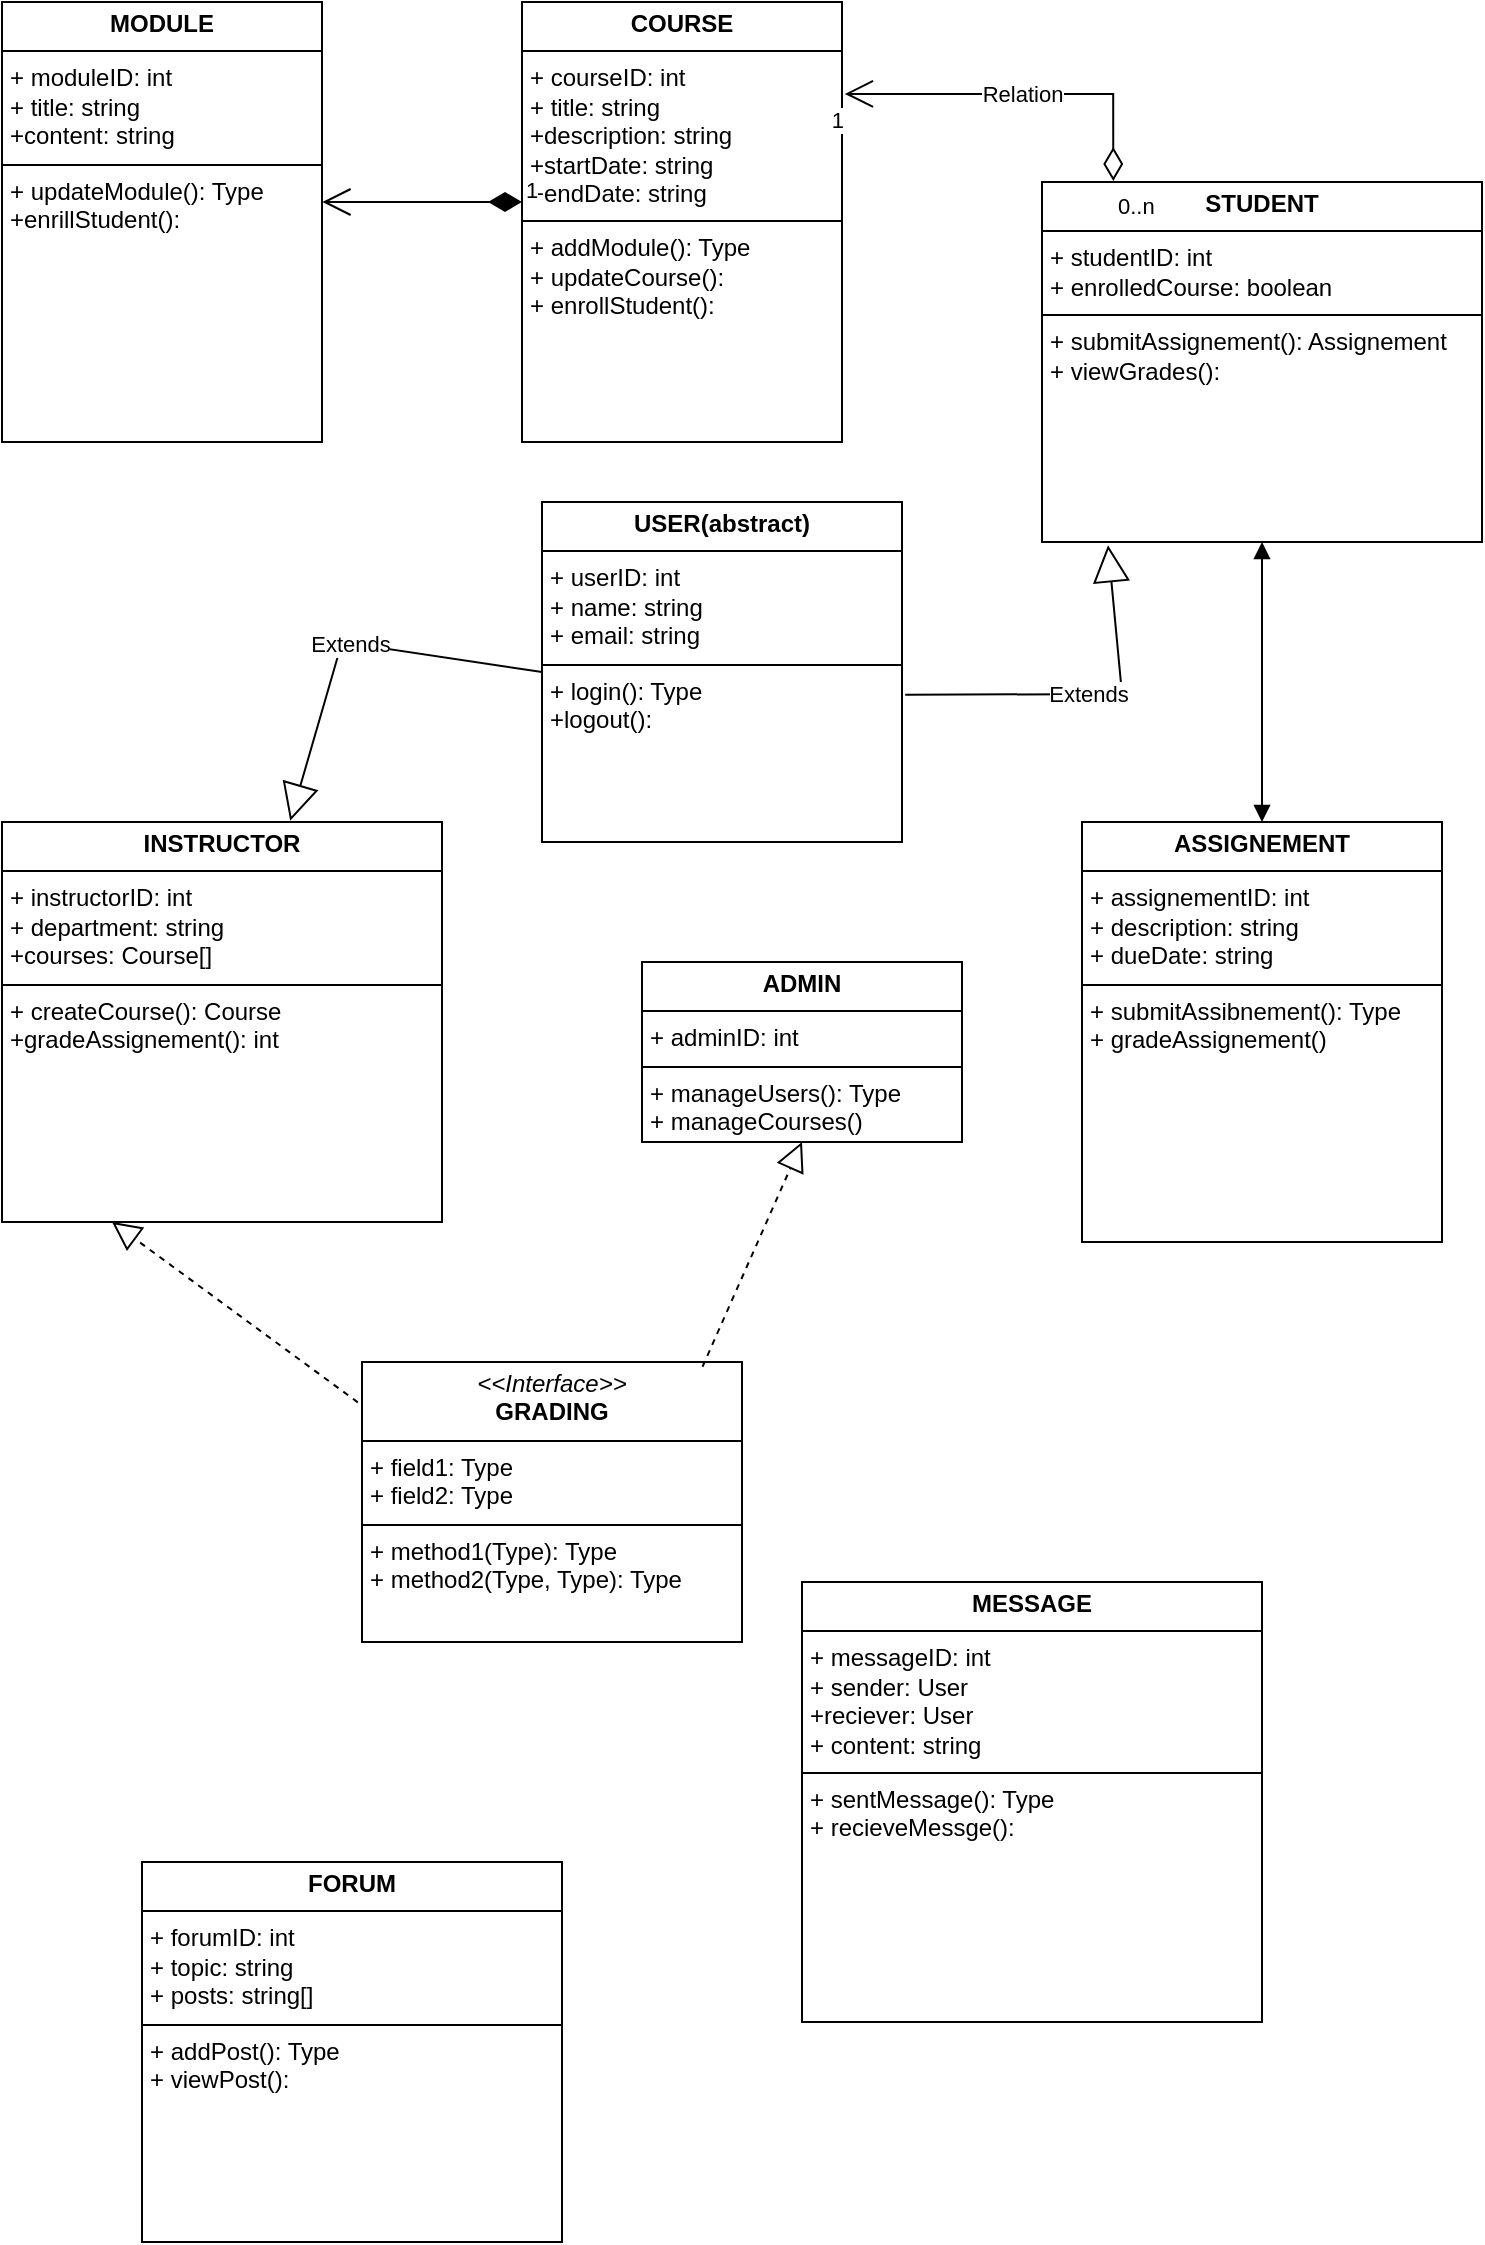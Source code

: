 <mxfile version="24.8.2">
  <diagram name="Page-1" id="0bxcKDl0Z_PA-5wksPVM">
    <mxGraphModel grid="1" page="1" gridSize="10" guides="1" tooltips="1" connect="1" arrows="1" fold="1" pageScale="1" pageWidth="850" pageHeight="1100" math="0" shadow="0">
      <root>
        <mxCell id="0" />
        <mxCell id="1" parent="0" />
        <mxCell id="NaWlXnLBK97JH9su6GMA-1" value="&lt;p style=&quot;margin:0px;margin-top:4px;text-align:center;&quot;&gt;&lt;b&gt;COURSE&lt;/b&gt;&lt;/p&gt;&lt;hr size=&quot;1&quot; style=&quot;border-style:solid;&quot;&gt;&lt;p style=&quot;margin:0px;margin-left:4px;&quot;&gt;+ courseID: int&lt;/p&gt;&lt;p style=&quot;margin:0px;margin-left:4px;&quot;&gt;+ title: string&lt;/p&gt;&lt;p style=&quot;margin:0px;margin-left:4px;&quot;&gt;+description: string&lt;/p&gt;&lt;p style=&quot;margin:0px;margin-left:4px;&quot;&gt;+startDate: string&lt;/p&gt;&lt;p style=&quot;margin:0px;margin-left:4px;&quot;&gt;+endDate: string&amp;nbsp;&lt;/p&gt;&lt;hr size=&quot;1&quot; style=&quot;border-style:solid;&quot;&gt;&lt;p style=&quot;margin:0px;margin-left:4px;&quot;&gt;+ addModule(): Type&lt;/p&gt;&lt;p style=&quot;margin:0px;margin-left:4px;&quot;&gt;+ updateCourse():&lt;/p&gt;&lt;p style=&quot;margin:0px;margin-left:4px;&quot;&gt;+ enrollStudent():&amp;nbsp;&lt;/p&gt;" style="verticalAlign=top;align=left;overflow=fill;html=1;whiteSpace=wrap;" vertex="1" parent="1">
          <mxGeometry x="360" y="150" width="160" height="220" as="geometry" />
        </mxCell>
        <mxCell id="NaWlXnLBK97JH9su6GMA-4" value="&lt;p style=&quot;margin:0px;margin-top:4px;text-align:center;&quot;&gt;&lt;b&gt;MODULE&lt;/b&gt;&lt;/p&gt;&lt;hr size=&quot;1&quot; style=&quot;border-style:solid;&quot;&gt;&lt;p style=&quot;margin:0px;margin-left:4px;&quot;&gt;+ moduleID: int&lt;/p&gt;&lt;p style=&quot;margin:0px;margin-left:4px;&quot;&gt;+ title: string&lt;/p&gt;&lt;p style=&quot;margin:0px;margin-left:4px;&quot;&gt;+content: string&lt;/p&gt;&lt;hr size=&quot;1&quot; style=&quot;border-style:solid;&quot;&gt;&lt;p style=&quot;margin:0px;margin-left:4px;&quot;&gt;+ updateModule(): Type&lt;/p&gt;&lt;p style=&quot;margin:0px;margin-left:4px;&quot;&gt;+enrillStudent():&amp;nbsp;&lt;/p&gt;" style="verticalAlign=top;align=left;overflow=fill;html=1;whiteSpace=wrap;" vertex="1" parent="1">
          <mxGeometry x="100" y="150" width="160" height="220" as="geometry" />
        </mxCell>
        <mxCell id="NaWlXnLBK97JH9su6GMA-10" value="&lt;p style=&quot;margin:0px;margin-top:4px;text-align:center;&quot;&gt;&lt;b&gt;ASSIGNEMENT&lt;/b&gt;&lt;/p&gt;&lt;hr size=&quot;1&quot; style=&quot;border-style:solid;&quot;&gt;&lt;p style=&quot;margin:0px;margin-left:4px;&quot;&gt;+ assignementID: int&lt;/p&gt;&lt;p style=&quot;margin:0px;margin-left:4px;&quot;&gt;+ description: string&lt;/p&gt;&lt;p style=&quot;margin:0px;margin-left:4px;&quot;&gt;+ dueDate: string&lt;/p&gt;&lt;hr size=&quot;1&quot; style=&quot;border-style:solid;&quot;&gt;&lt;p style=&quot;margin:0px;margin-left:4px;&quot;&gt;+ submitAssibnement(): Type&lt;/p&gt;&lt;p style=&quot;margin:0px;margin-left:4px;&quot;&gt;+ gradeAssignement()&lt;/p&gt;" style="verticalAlign=top;align=left;overflow=fill;html=1;whiteSpace=wrap;" vertex="1" parent="1">
          <mxGeometry x="640" y="560" width="180" height="210" as="geometry" />
        </mxCell>
        <mxCell id="NaWlXnLBK97JH9su6GMA-11" value="&lt;p style=&quot;margin:0px;margin-top:4px;text-align:center;&quot;&gt;&lt;b&gt;USER(abstract)&lt;/b&gt;&lt;/p&gt;&lt;hr size=&quot;1&quot; style=&quot;border-style:solid;&quot;&gt;&lt;p style=&quot;margin:0px;margin-left:4px;&quot;&gt;+ userID: int&lt;/p&gt;&lt;p style=&quot;margin:0px;margin-left:4px;&quot;&gt;+ name: string&lt;/p&gt;&lt;p style=&quot;margin:0px;margin-left:4px;&quot;&gt;+ email: string&lt;/p&gt;&lt;hr size=&quot;1&quot; style=&quot;border-style:solid;&quot;&gt;&lt;p style=&quot;margin:0px;margin-left:4px;&quot;&gt;+ login(): Type&lt;/p&gt;&lt;p style=&quot;margin:0px;margin-left:4px;&quot;&gt;+logout():&lt;/p&gt;" style="verticalAlign=top;align=left;overflow=fill;html=1;whiteSpace=wrap;" vertex="1" parent="1">
          <mxGeometry x="370" y="400" width="180" height="170" as="geometry" />
        </mxCell>
        <mxCell id="NaWlXnLBK97JH9su6GMA-12" value="&lt;p style=&quot;margin:0px;margin-top:4px;text-align:center;&quot;&gt;&lt;b&gt;STUDENT&lt;/b&gt;&lt;/p&gt;&lt;hr size=&quot;1&quot; style=&quot;border-style:solid;&quot;&gt;&lt;p style=&quot;margin:0px;margin-left:4px;&quot;&gt;+ studentID: int&lt;/p&gt;&lt;p style=&quot;margin:0px;margin-left:4px;&quot;&gt;+ enrolledCourse: boolean&lt;/p&gt;&lt;hr size=&quot;1&quot; style=&quot;border-style:solid;&quot;&gt;&lt;p style=&quot;margin:0px;margin-left:4px;&quot;&gt;+ submitAssignement(): Assignement&lt;/p&gt;&lt;p style=&quot;margin:0px;margin-left:4px;&quot;&gt;+ viewGrades():&lt;/p&gt;" style="verticalAlign=top;align=left;overflow=fill;html=1;whiteSpace=wrap;" vertex="1" parent="1">
          <mxGeometry x="620" y="240" width="220" height="180" as="geometry" />
        </mxCell>
        <mxCell id="NaWlXnLBK97JH9su6GMA-13" value="&lt;p style=&quot;margin:0px;margin-top:4px;text-align:center;&quot;&gt;&lt;b&gt;INSTRUCTOR&lt;/b&gt;&lt;/p&gt;&lt;hr size=&quot;1&quot; style=&quot;border-style:solid;&quot;&gt;&lt;p style=&quot;margin:0px;margin-left:4px;&quot;&gt;+ instructorID: int&lt;/p&gt;&lt;p style=&quot;margin:0px;margin-left:4px;&quot;&gt;+ department: string&lt;/p&gt;&lt;p style=&quot;margin:0px;margin-left:4px;&quot;&gt;+courses: Course[]&lt;/p&gt;&lt;hr size=&quot;1&quot; style=&quot;border-style:solid;&quot;&gt;&lt;p style=&quot;margin:0px;margin-left:4px;&quot;&gt;+ createCourse(): Course&lt;/p&gt;&lt;p style=&quot;margin:0px;margin-left:4px;&quot;&gt;+gradeAssignement(): int&lt;/p&gt;" style="verticalAlign=top;align=left;overflow=fill;html=1;whiteSpace=wrap;" vertex="1" parent="1">
          <mxGeometry x="100" y="560" width="220" height="200" as="geometry" />
        </mxCell>
        <mxCell id="NaWlXnLBK97JH9su6GMA-14" value="&lt;p style=&quot;margin:0px;margin-top:4px;text-align:center;&quot;&gt;&lt;b&gt;ADMIN&lt;/b&gt;&lt;/p&gt;&lt;hr size=&quot;1&quot; style=&quot;border-style:solid;&quot;&gt;&lt;p style=&quot;margin:0px;margin-left:4px;&quot;&gt;+ adminID: int&lt;/p&gt;&lt;hr size=&quot;1&quot; style=&quot;border-style:solid;&quot;&gt;&lt;p style=&quot;margin:0px;margin-left:4px;&quot;&gt;+ manageUsers(): Type&lt;/p&gt;&lt;p style=&quot;margin:0px;margin-left:4px;&quot;&gt;+ manageCourses()&lt;/p&gt;" style="verticalAlign=top;align=left;overflow=fill;html=1;whiteSpace=wrap;" vertex="1" parent="1">
          <mxGeometry x="420" y="630" width="160" height="90" as="geometry" />
        </mxCell>
        <mxCell id="NaWlXnLBK97JH9su6GMA-15" value="&lt;p style=&quot;margin:0px;margin-top:4px;text-align:center;&quot;&gt;&lt;b&gt;MESSAGE&lt;/b&gt;&lt;/p&gt;&lt;hr size=&quot;1&quot; style=&quot;border-style:solid;&quot;&gt;&lt;p style=&quot;margin:0px;margin-left:4px;&quot;&gt;+ messageID: int&lt;/p&gt;&lt;p style=&quot;margin:0px;margin-left:4px;&quot;&gt;+ sender: User&lt;/p&gt;&lt;p style=&quot;margin:0px;margin-left:4px;&quot;&gt;+reciever: User&lt;/p&gt;&lt;p style=&quot;margin:0px;margin-left:4px;&quot;&gt;+ content: string&lt;/p&gt;&lt;hr size=&quot;1&quot; style=&quot;border-style:solid;&quot;&gt;&lt;p style=&quot;margin:0px;margin-left:4px;&quot;&gt;+ sentMessage(): Type&lt;/p&gt;&lt;p style=&quot;margin:0px;margin-left:4px;&quot;&gt;+ recieveMessge():&lt;/p&gt;" style="verticalAlign=top;align=left;overflow=fill;html=1;whiteSpace=wrap;" vertex="1" parent="1">
          <mxGeometry x="500" y="940" width="230" height="220" as="geometry" />
        </mxCell>
        <mxCell id="NaWlXnLBK97JH9su6GMA-16" value="&lt;p style=&quot;margin:0px;margin-top:4px;text-align:center;&quot;&gt;&lt;b&gt;FORUM&lt;/b&gt;&lt;/p&gt;&lt;hr size=&quot;1&quot; style=&quot;border-style:solid;&quot;&gt;&lt;p style=&quot;margin:0px;margin-left:4px;&quot;&gt;+ forumID: int&lt;/p&gt;&lt;p style=&quot;margin:0px;margin-left:4px;&quot;&gt;+ topic: string&lt;/p&gt;&lt;p style=&quot;margin:0px;margin-left:4px;&quot;&gt;+ posts: string[]&lt;/p&gt;&lt;hr size=&quot;1&quot; style=&quot;border-style:solid;&quot;&gt;&lt;p style=&quot;margin:0px;margin-left:4px;&quot;&gt;+ addPost(): Type&lt;/p&gt;&lt;p style=&quot;margin:0px;margin-left:4px;&quot;&gt;+ viewPost():&lt;/p&gt;" style="verticalAlign=top;align=left;overflow=fill;html=1;whiteSpace=wrap;" vertex="1" parent="1">
          <mxGeometry x="170" y="1080" width="210" height="190" as="geometry" />
        </mxCell>
        <mxCell id="NaWlXnLBK97JH9su6GMA-17" value="&lt;p style=&quot;margin:0px;margin-top:4px;text-align:center;&quot;&gt;&lt;i&gt;&amp;lt;&amp;lt;Interface&amp;gt;&amp;gt;&lt;/i&gt;&lt;br&gt;&lt;b&gt;GRADING&lt;/b&gt;&lt;/p&gt;&lt;hr size=&quot;1&quot; style=&quot;border-style:solid;&quot;&gt;&lt;p style=&quot;margin:0px;margin-left:4px;&quot;&gt;+ field1: Type&lt;br&gt;+ field2: Type&lt;/p&gt;&lt;hr size=&quot;1&quot; style=&quot;border-style:solid;&quot;&gt;&lt;p style=&quot;margin:0px;margin-left:4px;&quot;&gt;+ method1(Type): Type&lt;br&gt;+ method2(Type, Type): Type&lt;/p&gt;" style="verticalAlign=top;align=left;overflow=fill;html=1;whiteSpace=wrap;" vertex="1" parent="1">
          <mxGeometry x="280" y="830" width="190" height="140" as="geometry" />
        </mxCell>
        <mxCell id="fjzGG8xu3iPT1z8qmOhD-1" value="1" style="endArrow=open;html=1;endSize=12;startArrow=diamondThin;startSize=14;startFill=1;edgeStyle=orthogonalEdgeStyle;align=left;verticalAlign=bottom;rounded=0;entryX=1.001;entryY=0.459;entryDx=0;entryDy=0;entryPerimeter=0;" edge="1" parent="1" target="NaWlXnLBK97JH9su6GMA-4">
          <mxGeometry x="-1" y="3" relative="1" as="geometry">
            <mxPoint x="360" y="250" as="sourcePoint" />
            <mxPoint x="270" y="250" as="targetPoint" />
            <Array as="points">
              <mxPoint x="260" y="250" />
            </Array>
          </mxGeometry>
        </mxCell>
        <mxCell id="fjzGG8xu3iPT1z8qmOhD-3" value="Relation" style="endArrow=open;html=1;endSize=12;startArrow=diamondThin;startSize=14;startFill=0;edgeStyle=orthogonalEdgeStyle;rounded=0;exitX=0.162;exitY=-0.003;exitDx=0;exitDy=0;entryX=1.009;entryY=0.209;entryDx=0;entryDy=0;entryPerimeter=0;exitPerimeter=0;" edge="1" parent="1" source="NaWlXnLBK97JH9su6GMA-12" target="NaWlXnLBK97JH9su6GMA-1">
          <mxGeometry relative="1" as="geometry">
            <mxPoint x="730" y="180" as="sourcePoint" />
            <mxPoint x="570" y="180" as="targetPoint" />
          </mxGeometry>
        </mxCell>
        <mxCell id="fjzGG8xu3iPT1z8qmOhD-4" value="0..n" style="edgeLabel;resizable=0;html=1;align=left;verticalAlign=top;" connectable="0" vertex="1" parent="fjzGG8xu3iPT1z8qmOhD-3">
          <mxGeometry x="-1" relative="1" as="geometry" />
        </mxCell>
        <mxCell id="fjzGG8xu3iPT1z8qmOhD-5" value="1" style="edgeLabel;resizable=0;html=1;align=right;verticalAlign=top;" connectable="0" vertex="1" parent="fjzGG8xu3iPT1z8qmOhD-3">
          <mxGeometry x="1" relative="1" as="geometry" />
        </mxCell>
        <mxCell id="fjzGG8xu3iPT1z8qmOhD-9" value="" style="endArrow=block;startArrow=block;endFill=1;startFill=1;html=1;rounded=0;exitX=0.5;exitY=0;exitDx=0;exitDy=0;entryX=0.5;entryY=1;entryDx=0;entryDy=0;" edge="1" parent="1" source="NaWlXnLBK97JH9su6GMA-10" target="NaWlXnLBK97JH9su6GMA-12">
          <mxGeometry width="160" relative="1" as="geometry">
            <mxPoint x="810" y="491.333" as="sourcePoint" />
            <mxPoint x="650" y="491.333" as="targetPoint" />
          </mxGeometry>
        </mxCell>
        <mxCell id="fjzGG8xu3iPT1z8qmOhD-10" value="Extends" style="endArrow=block;endSize=16;endFill=0;html=1;rounded=0;exitX=0;exitY=0.5;exitDx=0;exitDy=0;entryX=0.655;entryY=-0.003;entryDx=0;entryDy=0;entryPerimeter=0;" edge="1" parent="1" source="NaWlXnLBK97JH9su6GMA-11" target="NaWlXnLBK97JH9su6GMA-13">
          <mxGeometry width="160" relative="1" as="geometry">
            <mxPoint x="160" y="470" as="sourcePoint" />
            <mxPoint x="320" y="470" as="targetPoint" />
            <Array as="points">
              <mxPoint x="270" y="470" />
            </Array>
          </mxGeometry>
        </mxCell>
        <mxCell id="fjzGG8xu3iPT1z8qmOhD-11" value="Extends" style="endArrow=block;endSize=16;endFill=0;html=1;rounded=0;exitX=1.009;exitY=0.567;exitDx=0;exitDy=0;exitPerimeter=0;entryX=0.15;entryY=1.009;entryDx=0;entryDy=0;entryPerimeter=0;" edge="1" parent="1" source="NaWlXnLBK97JH9su6GMA-11" target="NaWlXnLBK97JH9su6GMA-12">
          <mxGeometry width="160" relative="1" as="geometry">
            <mxPoint x="560" y="470" as="sourcePoint" />
            <mxPoint x="720" y="470" as="targetPoint" />
            <Array as="points">
              <mxPoint x="660" y="496" />
            </Array>
          </mxGeometry>
        </mxCell>
        <mxCell id="fjzGG8xu3iPT1z8qmOhD-12" value="" style="endArrow=block;dashed=1;endFill=0;endSize=12;html=1;rounded=0;exitX=0.896;exitY=0.017;exitDx=0;exitDy=0;exitPerimeter=0;entryX=0.5;entryY=1;entryDx=0;entryDy=0;" edge="1" parent="1" source="NaWlXnLBK97JH9su6GMA-17" target="NaWlXnLBK97JH9su6GMA-14">
          <mxGeometry width="160" relative="1" as="geometry">
            <mxPoint x="380" y="800" as="sourcePoint" />
            <mxPoint x="540" y="800" as="targetPoint" />
          </mxGeometry>
        </mxCell>
        <mxCell id="fjzGG8xu3iPT1z8qmOhD-13" value="" style="endArrow=block;dashed=1;endFill=0;endSize=12;html=1;rounded=0;exitX=-0.011;exitY=0.144;exitDx=0;exitDy=0;exitPerimeter=0;entryX=0.25;entryY=1;entryDx=0;entryDy=0;" edge="1" parent="1" source="NaWlXnLBK97JH9su6GMA-17" target="NaWlXnLBK97JH9su6GMA-13">
          <mxGeometry width="160" relative="1" as="geometry">
            <mxPoint x="40" y="890" as="sourcePoint" />
            <mxPoint x="200" y="890" as="targetPoint" />
          </mxGeometry>
        </mxCell>
      </root>
    </mxGraphModel>
  </diagram>
</mxfile>
